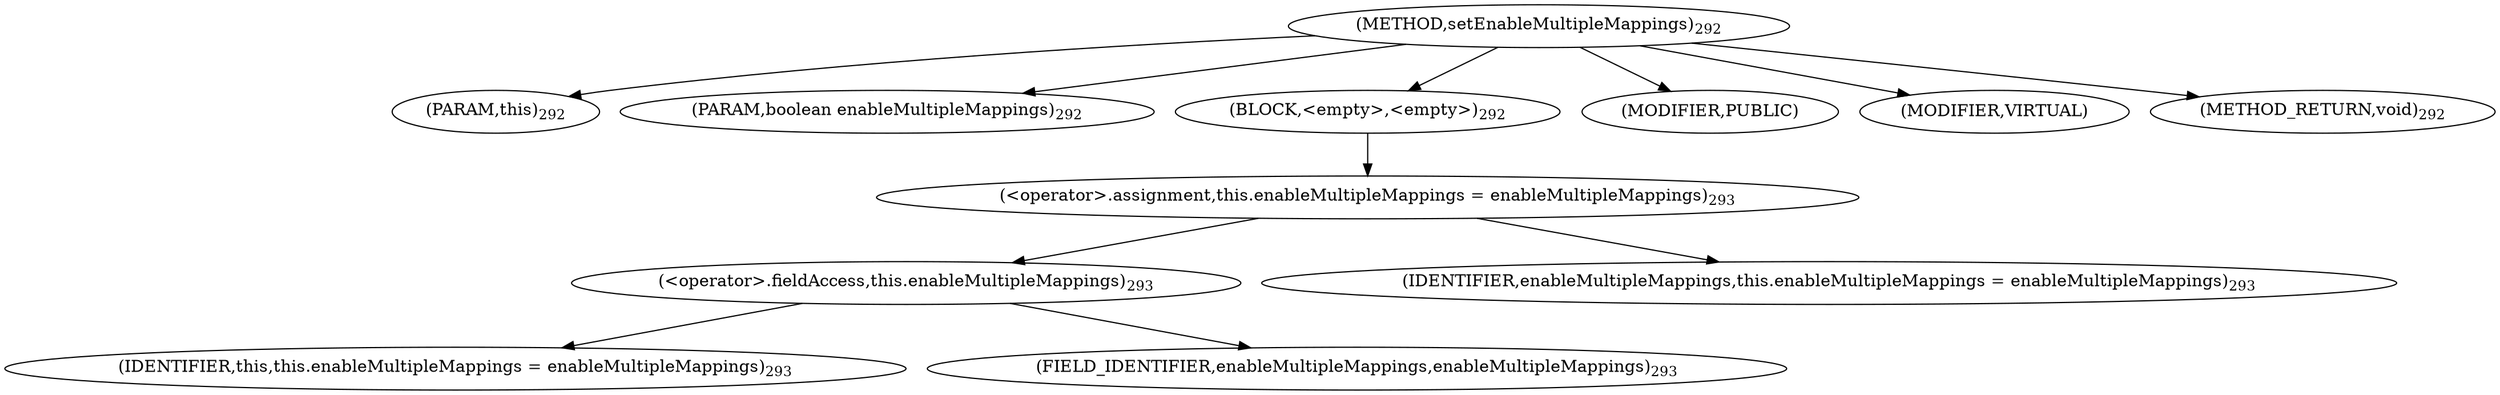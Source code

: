 digraph "setEnableMultipleMappings" {  
"479" [label = <(METHOD,setEnableMultipleMappings)<SUB>292</SUB>> ]
"27" [label = <(PARAM,this)<SUB>292</SUB>> ]
"480" [label = <(PARAM,boolean enableMultipleMappings)<SUB>292</SUB>> ]
"481" [label = <(BLOCK,&lt;empty&gt;,&lt;empty&gt;)<SUB>292</SUB>> ]
"482" [label = <(&lt;operator&gt;.assignment,this.enableMultipleMappings = enableMultipleMappings)<SUB>293</SUB>> ]
"483" [label = <(&lt;operator&gt;.fieldAccess,this.enableMultipleMappings)<SUB>293</SUB>> ]
"26" [label = <(IDENTIFIER,this,this.enableMultipleMappings = enableMultipleMappings)<SUB>293</SUB>> ]
"484" [label = <(FIELD_IDENTIFIER,enableMultipleMappings,enableMultipleMappings)<SUB>293</SUB>> ]
"485" [label = <(IDENTIFIER,enableMultipleMappings,this.enableMultipleMappings = enableMultipleMappings)<SUB>293</SUB>> ]
"486" [label = <(MODIFIER,PUBLIC)> ]
"487" [label = <(MODIFIER,VIRTUAL)> ]
"488" [label = <(METHOD_RETURN,void)<SUB>292</SUB>> ]
  "479" -> "27" 
  "479" -> "480" 
  "479" -> "481" 
  "479" -> "486" 
  "479" -> "487" 
  "479" -> "488" 
  "481" -> "482" 
  "482" -> "483" 
  "482" -> "485" 
  "483" -> "26" 
  "483" -> "484" 
}

